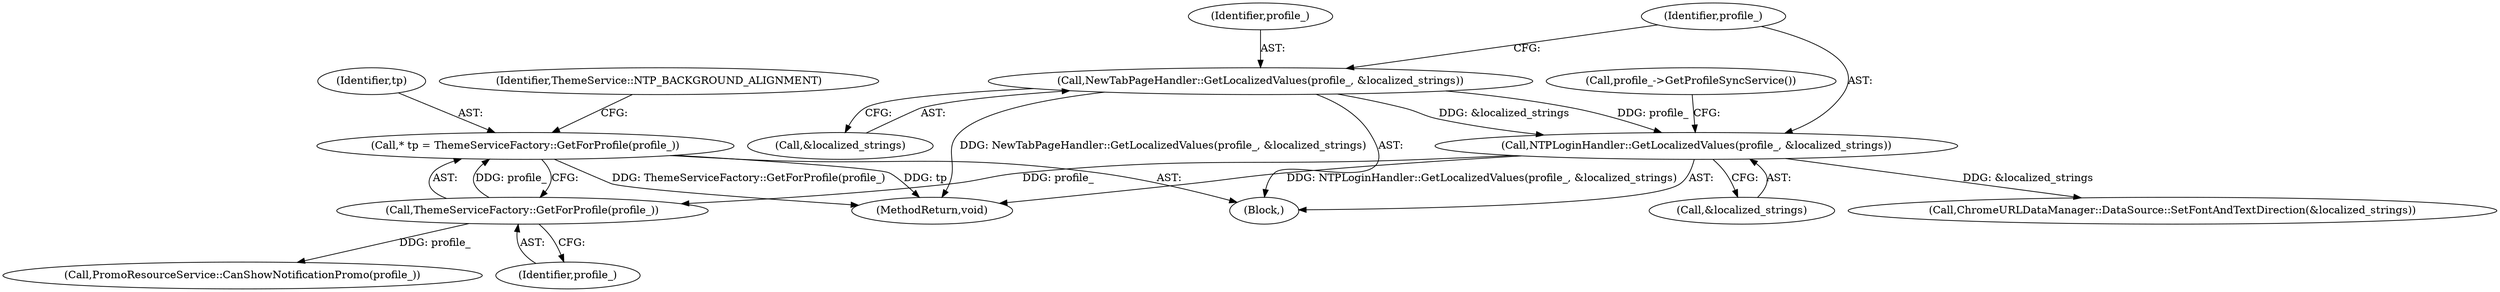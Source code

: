 digraph "0_Chrome_6b5f83842b5edb5d4bd6684b196b3630c6769731_5@pointer" {
"1000239" [label="(Call,* tp = ThemeServiceFactory::GetForProfile(profile_))"];
"1000241" [label="(Call,ThemeServiceFactory::GetForProfile(profile_))"];
"1000211" [label="(Call,NTPLoginHandler::GetLocalizedValues(profile_, &localized_strings))"];
"1000207" [label="(Call,NewTabPageHandler::GetLocalizedValues(profile_, &localized_strings))"];
"1000278" [label="(Call,PromoResourceService::CanShowNotificationPromo(profile_))"];
"1000208" [label="(Identifier,profile_)"];
"1000298" [label="(MethodReturn,void)"];
"1000211" [label="(Call,NTPLoginHandler::GetLocalizedValues(profile_, &localized_strings))"];
"1000209" [label="(Call,&localized_strings)"];
"1000241" [label="(Call,ThemeServiceFactory::GetForProfile(profile_))"];
"1000216" [label="(Call,profile_->GetProfileSyncService())"];
"1000212" [label="(Identifier,profile_)"];
"1000240" [label="(Identifier,tp)"];
"1000213" [label="(Call,&localized_strings)"];
"1000207" [label="(Call,NewTabPageHandler::GetLocalizedValues(profile_, &localized_strings))"];
"1000244" [label="(Identifier,ThemeService::NTP_BACKGROUND_ALIGNMENT)"];
"1000239" [label="(Call,* tp = ThemeServiceFactory::GetForProfile(profile_))"];
"1000224" [label="(Call,ChromeURLDataManager::DataSource::SetFontAndTextDirection(&localized_strings))"];
"1000101" [label="(Block,)"];
"1000242" [label="(Identifier,profile_)"];
"1000239" -> "1000101"  [label="AST: "];
"1000239" -> "1000241"  [label="CFG: "];
"1000240" -> "1000239"  [label="AST: "];
"1000241" -> "1000239"  [label="AST: "];
"1000244" -> "1000239"  [label="CFG: "];
"1000239" -> "1000298"  [label="DDG: tp"];
"1000239" -> "1000298"  [label="DDG: ThemeServiceFactory::GetForProfile(profile_)"];
"1000241" -> "1000239"  [label="DDG: profile_"];
"1000241" -> "1000242"  [label="CFG: "];
"1000242" -> "1000241"  [label="AST: "];
"1000211" -> "1000241"  [label="DDG: profile_"];
"1000241" -> "1000278"  [label="DDG: profile_"];
"1000211" -> "1000101"  [label="AST: "];
"1000211" -> "1000213"  [label="CFG: "];
"1000212" -> "1000211"  [label="AST: "];
"1000213" -> "1000211"  [label="AST: "];
"1000216" -> "1000211"  [label="CFG: "];
"1000211" -> "1000298"  [label="DDG: NTPLoginHandler::GetLocalizedValues(profile_, &localized_strings)"];
"1000207" -> "1000211"  [label="DDG: profile_"];
"1000207" -> "1000211"  [label="DDG: &localized_strings"];
"1000211" -> "1000224"  [label="DDG: &localized_strings"];
"1000207" -> "1000101"  [label="AST: "];
"1000207" -> "1000209"  [label="CFG: "];
"1000208" -> "1000207"  [label="AST: "];
"1000209" -> "1000207"  [label="AST: "];
"1000212" -> "1000207"  [label="CFG: "];
"1000207" -> "1000298"  [label="DDG: NewTabPageHandler::GetLocalizedValues(profile_, &localized_strings)"];
}
